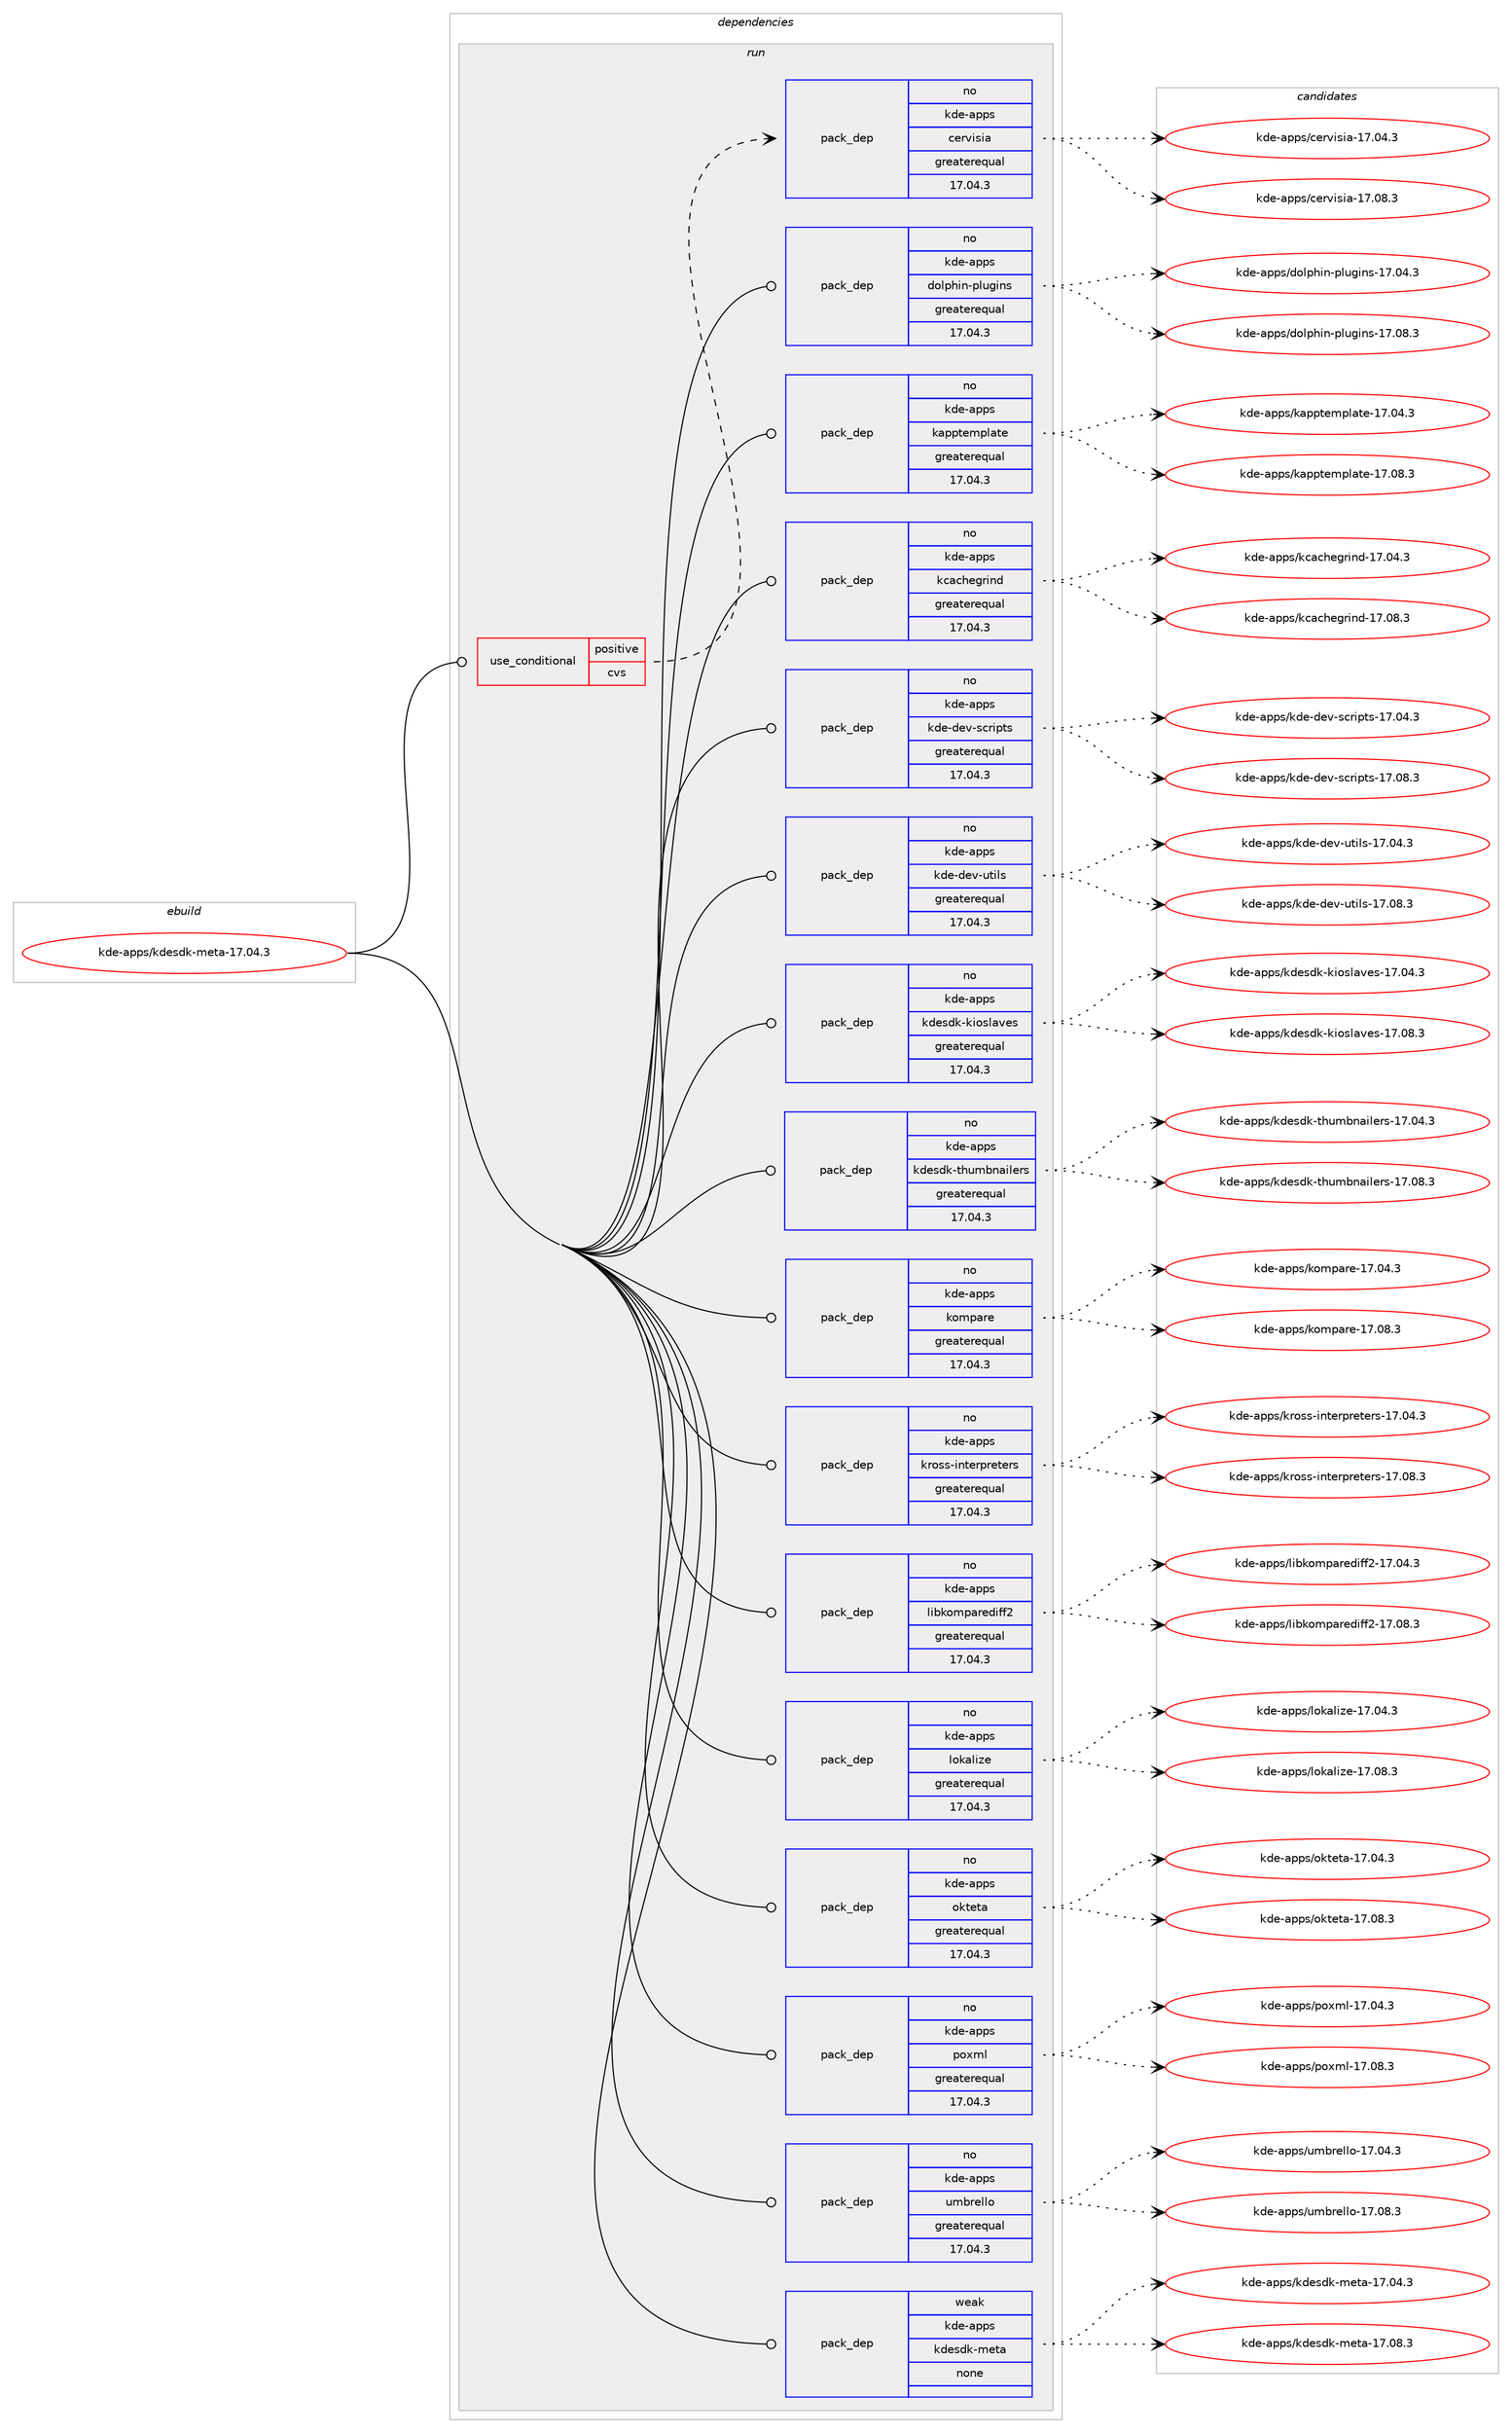 digraph prolog {

# *************
# Graph options
# *************

newrank=true;
concentrate=true;
compound=true;
graph [rankdir=LR,fontname=Helvetica,fontsize=10,ranksep=1.5];#, ranksep=2.5, nodesep=0.2];
edge  [arrowhead=vee];
node  [fontname=Helvetica,fontsize=10];

# **********
# The ebuild
# **********

subgraph cluster_leftcol {
color=gray;
rank=same;
label=<<i>ebuild</i>>;
id [label="kde-apps/kdesdk-meta-17.04.3", color=red, width=4, href="../kde-apps/kdesdk-meta-17.04.3.svg"];
}

# ****************
# The dependencies
# ****************

subgraph cluster_midcol {
color=gray;
label=<<i>dependencies</i>>;
subgraph cluster_compile {
fillcolor="#eeeeee";
style=filled;
label=<<i>compile</i>>;
}
subgraph cluster_compileandrun {
fillcolor="#eeeeee";
style=filled;
label=<<i>compile and run</i>>;
}
subgraph cluster_run {
fillcolor="#eeeeee";
style=filled;
label=<<i>run</i>>;
subgraph cond82721 {
dependency319185 [label=<<TABLE BORDER="0" CELLBORDER="1" CELLSPACING="0" CELLPADDING="4"><TR><TD ROWSPAN="3" CELLPADDING="10">use_conditional</TD></TR><TR><TD>positive</TD></TR><TR><TD>cvs</TD></TR></TABLE>>, shape=none, color=red];
subgraph pack231470 {
dependency319186 [label=<<TABLE BORDER="0" CELLBORDER="1" CELLSPACING="0" CELLPADDING="4" WIDTH="220"><TR><TD ROWSPAN="6" CELLPADDING="30">pack_dep</TD></TR><TR><TD WIDTH="110">no</TD></TR><TR><TD>kde-apps</TD></TR><TR><TD>cervisia</TD></TR><TR><TD>greaterequal</TD></TR><TR><TD>17.04.3</TD></TR></TABLE>>, shape=none, color=blue];
}
dependency319185:e -> dependency319186:w [weight=20,style="dashed",arrowhead="vee"];
}
id:e -> dependency319185:w [weight=20,style="solid",arrowhead="odot"];
subgraph pack231471 {
dependency319187 [label=<<TABLE BORDER="0" CELLBORDER="1" CELLSPACING="0" CELLPADDING="4" WIDTH="220"><TR><TD ROWSPAN="6" CELLPADDING="30">pack_dep</TD></TR><TR><TD WIDTH="110">no</TD></TR><TR><TD>kde-apps</TD></TR><TR><TD>dolphin-plugins</TD></TR><TR><TD>greaterequal</TD></TR><TR><TD>17.04.3</TD></TR></TABLE>>, shape=none, color=blue];
}
id:e -> dependency319187:w [weight=20,style="solid",arrowhead="odot"];
subgraph pack231472 {
dependency319188 [label=<<TABLE BORDER="0" CELLBORDER="1" CELLSPACING="0" CELLPADDING="4" WIDTH="220"><TR><TD ROWSPAN="6" CELLPADDING="30">pack_dep</TD></TR><TR><TD WIDTH="110">no</TD></TR><TR><TD>kde-apps</TD></TR><TR><TD>kapptemplate</TD></TR><TR><TD>greaterequal</TD></TR><TR><TD>17.04.3</TD></TR></TABLE>>, shape=none, color=blue];
}
id:e -> dependency319188:w [weight=20,style="solid",arrowhead="odot"];
subgraph pack231473 {
dependency319189 [label=<<TABLE BORDER="0" CELLBORDER="1" CELLSPACING="0" CELLPADDING="4" WIDTH="220"><TR><TD ROWSPAN="6" CELLPADDING="30">pack_dep</TD></TR><TR><TD WIDTH="110">no</TD></TR><TR><TD>kde-apps</TD></TR><TR><TD>kcachegrind</TD></TR><TR><TD>greaterequal</TD></TR><TR><TD>17.04.3</TD></TR></TABLE>>, shape=none, color=blue];
}
id:e -> dependency319189:w [weight=20,style="solid",arrowhead="odot"];
subgraph pack231474 {
dependency319190 [label=<<TABLE BORDER="0" CELLBORDER="1" CELLSPACING="0" CELLPADDING="4" WIDTH="220"><TR><TD ROWSPAN="6" CELLPADDING="30">pack_dep</TD></TR><TR><TD WIDTH="110">no</TD></TR><TR><TD>kde-apps</TD></TR><TR><TD>kde-dev-scripts</TD></TR><TR><TD>greaterequal</TD></TR><TR><TD>17.04.3</TD></TR></TABLE>>, shape=none, color=blue];
}
id:e -> dependency319190:w [weight=20,style="solid",arrowhead="odot"];
subgraph pack231475 {
dependency319191 [label=<<TABLE BORDER="0" CELLBORDER="1" CELLSPACING="0" CELLPADDING="4" WIDTH="220"><TR><TD ROWSPAN="6" CELLPADDING="30">pack_dep</TD></TR><TR><TD WIDTH="110">no</TD></TR><TR><TD>kde-apps</TD></TR><TR><TD>kde-dev-utils</TD></TR><TR><TD>greaterequal</TD></TR><TR><TD>17.04.3</TD></TR></TABLE>>, shape=none, color=blue];
}
id:e -> dependency319191:w [weight=20,style="solid",arrowhead="odot"];
subgraph pack231476 {
dependency319192 [label=<<TABLE BORDER="0" CELLBORDER="1" CELLSPACING="0" CELLPADDING="4" WIDTH="220"><TR><TD ROWSPAN="6" CELLPADDING="30">pack_dep</TD></TR><TR><TD WIDTH="110">no</TD></TR><TR><TD>kde-apps</TD></TR><TR><TD>kdesdk-kioslaves</TD></TR><TR><TD>greaterequal</TD></TR><TR><TD>17.04.3</TD></TR></TABLE>>, shape=none, color=blue];
}
id:e -> dependency319192:w [weight=20,style="solid",arrowhead="odot"];
subgraph pack231477 {
dependency319193 [label=<<TABLE BORDER="0" CELLBORDER="1" CELLSPACING="0" CELLPADDING="4" WIDTH="220"><TR><TD ROWSPAN="6" CELLPADDING="30">pack_dep</TD></TR><TR><TD WIDTH="110">no</TD></TR><TR><TD>kde-apps</TD></TR><TR><TD>kdesdk-thumbnailers</TD></TR><TR><TD>greaterequal</TD></TR><TR><TD>17.04.3</TD></TR></TABLE>>, shape=none, color=blue];
}
id:e -> dependency319193:w [weight=20,style="solid",arrowhead="odot"];
subgraph pack231478 {
dependency319194 [label=<<TABLE BORDER="0" CELLBORDER="1" CELLSPACING="0" CELLPADDING="4" WIDTH="220"><TR><TD ROWSPAN="6" CELLPADDING="30">pack_dep</TD></TR><TR><TD WIDTH="110">no</TD></TR><TR><TD>kde-apps</TD></TR><TR><TD>kompare</TD></TR><TR><TD>greaterequal</TD></TR><TR><TD>17.04.3</TD></TR></TABLE>>, shape=none, color=blue];
}
id:e -> dependency319194:w [weight=20,style="solid",arrowhead="odot"];
subgraph pack231479 {
dependency319195 [label=<<TABLE BORDER="0" CELLBORDER="1" CELLSPACING="0" CELLPADDING="4" WIDTH="220"><TR><TD ROWSPAN="6" CELLPADDING="30">pack_dep</TD></TR><TR><TD WIDTH="110">no</TD></TR><TR><TD>kde-apps</TD></TR><TR><TD>kross-interpreters</TD></TR><TR><TD>greaterequal</TD></TR><TR><TD>17.04.3</TD></TR></TABLE>>, shape=none, color=blue];
}
id:e -> dependency319195:w [weight=20,style="solid",arrowhead="odot"];
subgraph pack231480 {
dependency319196 [label=<<TABLE BORDER="0" CELLBORDER="1" CELLSPACING="0" CELLPADDING="4" WIDTH="220"><TR><TD ROWSPAN="6" CELLPADDING="30">pack_dep</TD></TR><TR><TD WIDTH="110">no</TD></TR><TR><TD>kde-apps</TD></TR><TR><TD>libkomparediff2</TD></TR><TR><TD>greaterequal</TD></TR><TR><TD>17.04.3</TD></TR></TABLE>>, shape=none, color=blue];
}
id:e -> dependency319196:w [weight=20,style="solid",arrowhead="odot"];
subgraph pack231481 {
dependency319197 [label=<<TABLE BORDER="0" CELLBORDER="1" CELLSPACING="0" CELLPADDING="4" WIDTH="220"><TR><TD ROWSPAN="6" CELLPADDING="30">pack_dep</TD></TR><TR><TD WIDTH="110">no</TD></TR><TR><TD>kde-apps</TD></TR><TR><TD>lokalize</TD></TR><TR><TD>greaterequal</TD></TR><TR><TD>17.04.3</TD></TR></TABLE>>, shape=none, color=blue];
}
id:e -> dependency319197:w [weight=20,style="solid",arrowhead="odot"];
subgraph pack231482 {
dependency319198 [label=<<TABLE BORDER="0" CELLBORDER="1" CELLSPACING="0" CELLPADDING="4" WIDTH="220"><TR><TD ROWSPAN="6" CELLPADDING="30">pack_dep</TD></TR><TR><TD WIDTH="110">no</TD></TR><TR><TD>kde-apps</TD></TR><TR><TD>okteta</TD></TR><TR><TD>greaterequal</TD></TR><TR><TD>17.04.3</TD></TR></TABLE>>, shape=none, color=blue];
}
id:e -> dependency319198:w [weight=20,style="solid",arrowhead="odot"];
subgraph pack231483 {
dependency319199 [label=<<TABLE BORDER="0" CELLBORDER="1" CELLSPACING="0" CELLPADDING="4" WIDTH="220"><TR><TD ROWSPAN="6" CELLPADDING="30">pack_dep</TD></TR><TR><TD WIDTH="110">no</TD></TR><TR><TD>kde-apps</TD></TR><TR><TD>poxml</TD></TR><TR><TD>greaterequal</TD></TR><TR><TD>17.04.3</TD></TR></TABLE>>, shape=none, color=blue];
}
id:e -> dependency319199:w [weight=20,style="solid",arrowhead="odot"];
subgraph pack231484 {
dependency319200 [label=<<TABLE BORDER="0" CELLBORDER="1" CELLSPACING="0" CELLPADDING="4" WIDTH="220"><TR><TD ROWSPAN="6" CELLPADDING="30">pack_dep</TD></TR><TR><TD WIDTH="110">no</TD></TR><TR><TD>kde-apps</TD></TR><TR><TD>umbrello</TD></TR><TR><TD>greaterequal</TD></TR><TR><TD>17.04.3</TD></TR></TABLE>>, shape=none, color=blue];
}
id:e -> dependency319200:w [weight=20,style="solid",arrowhead="odot"];
subgraph pack231485 {
dependency319201 [label=<<TABLE BORDER="0" CELLBORDER="1" CELLSPACING="0" CELLPADDING="4" WIDTH="220"><TR><TD ROWSPAN="6" CELLPADDING="30">pack_dep</TD></TR><TR><TD WIDTH="110">weak</TD></TR><TR><TD>kde-apps</TD></TR><TR><TD>kdesdk-meta</TD></TR><TR><TD>none</TD></TR><TR><TD></TD></TR></TABLE>>, shape=none, color=blue];
}
id:e -> dependency319201:w [weight=20,style="solid",arrowhead="odot"];
}
}

# **************
# The candidates
# **************

subgraph cluster_choices {
rank=same;
color=gray;
label=<<i>candidates</i>>;

subgraph choice231470 {
color=black;
nodesep=1;
choice10710010145971121121154799101114118105115105974549554648524651 [label="kde-apps/cervisia-17.04.3", color=red, width=4,href="../kde-apps/cervisia-17.04.3.svg"];
choice10710010145971121121154799101114118105115105974549554648564651 [label="kde-apps/cervisia-17.08.3", color=red, width=4,href="../kde-apps/cervisia-17.08.3.svg"];
dependency319186:e -> choice10710010145971121121154799101114118105115105974549554648524651:w [style=dotted,weight="100"];
dependency319186:e -> choice10710010145971121121154799101114118105115105974549554648564651:w [style=dotted,weight="100"];
}
subgraph choice231471 {
color=black;
nodesep=1;
choice107100101459711211211547100111108112104105110451121081171031051101154549554648524651 [label="kde-apps/dolphin-plugins-17.04.3", color=red, width=4,href="../kde-apps/dolphin-plugins-17.04.3.svg"];
choice107100101459711211211547100111108112104105110451121081171031051101154549554648564651 [label="kde-apps/dolphin-plugins-17.08.3", color=red, width=4,href="../kde-apps/dolphin-plugins-17.08.3.svg"];
dependency319187:e -> choice107100101459711211211547100111108112104105110451121081171031051101154549554648524651:w [style=dotted,weight="100"];
dependency319187:e -> choice107100101459711211211547100111108112104105110451121081171031051101154549554648564651:w [style=dotted,weight="100"];
}
subgraph choice231472 {
color=black;
nodesep=1;
choice10710010145971121121154710797112112116101109112108971161014549554648524651 [label="kde-apps/kapptemplate-17.04.3", color=red, width=4,href="../kde-apps/kapptemplate-17.04.3.svg"];
choice10710010145971121121154710797112112116101109112108971161014549554648564651 [label="kde-apps/kapptemplate-17.08.3", color=red, width=4,href="../kde-apps/kapptemplate-17.08.3.svg"];
dependency319188:e -> choice10710010145971121121154710797112112116101109112108971161014549554648524651:w [style=dotted,weight="100"];
dependency319188:e -> choice10710010145971121121154710797112112116101109112108971161014549554648564651:w [style=dotted,weight="100"];
}
subgraph choice231473 {
color=black;
nodesep=1;
choice1071001014597112112115471079997991041011031141051101004549554648524651 [label="kde-apps/kcachegrind-17.04.3", color=red, width=4,href="../kde-apps/kcachegrind-17.04.3.svg"];
choice1071001014597112112115471079997991041011031141051101004549554648564651 [label="kde-apps/kcachegrind-17.08.3", color=red, width=4,href="../kde-apps/kcachegrind-17.08.3.svg"];
dependency319189:e -> choice1071001014597112112115471079997991041011031141051101004549554648524651:w [style=dotted,weight="100"];
dependency319189:e -> choice1071001014597112112115471079997991041011031141051101004549554648564651:w [style=dotted,weight="100"];
}
subgraph choice231474 {
color=black;
nodesep=1;
choice1071001014597112112115471071001014510010111845115991141051121161154549554648524651 [label="kde-apps/kde-dev-scripts-17.04.3", color=red, width=4,href="../kde-apps/kde-dev-scripts-17.04.3.svg"];
choice1071001014597112112115471071001014510010111845115991141051121161154549554648564651 [label="kde-apps/kde-dev-scripts-17.08.3", color=red, width=4,href="../kde-apps/kde-dev-scripts-17.08.3.svg"];
dependency319190:e -> choice1071001014597112112115471071001014510010111845115991141051121161154549554648524651:w [style=dotted,weight="100"];
dependency319190:e -> choice1071001014597112112115471071001014510010111845115991141051121161154549554648564651:w [style=dotted,weight="100"];
}
subgraph choice231475 {
color=black;
nodesep=1;
choice10710010145971121121154710710010145100101118451171161051081154549554648524651 [label="kde-apps/kde-dev-utils-17.04.3", color=red, width=4,href="../kde-apps/kde-dev-utils-17.04.3.svg"];
choice10710010145971121121154710710010145100101118451171161051081154549554648564651 [label="kde-apps/kde-dev-utils-17.08.3", color=red, width=4,href="../kde-apps/kde-dev-utils-17.08.3.svg"];
dependency319191:e -> choice10710010145971121121154710710010145100101118451171161051081154549554648524651:w [style=dotted,weight="100"];
dependency319191:e -> choice10710010145971121121154710710010145100101118451171161051081154549554648564651:w [style=dotted,weight="100"];
}
subgraph choice231476 {
color=black;
nodesep=1;
choice10710010145971121121154710710010111510010745107105111115108971181011154549554648524651 [label="kde-apps/kdesdk-kioslaves-17.04.3", color=red, width=4,href="../kde-apps/kdesdk-kioslaves-17.04.3.svg"];
choice10710010145971121121154710710010111510010745107105111115108971181011154549554648564651 [label="kde-apps/kdesdk-kioslaves-17.08.3", color=red, width=4,href="../kde-apps/kdesdk-kioslaves-17.08.3.svg"];
dependency319192:e -> choice10710010145971121121154710710010111510010745107105111115108971181011154549554648524651:w [style=dotted,weight="100"];
dependency319192:e -> choice10710010145971121121154710710010111510010745107105111115108971181011154549554648564651:w [style=dotted,weight="100"];
}
subgraph choice231477 {
color=black;
nodesep=1;
choice1071001014597112112115471071001011151001074511610411710998110971051081011141154549554648524651 [label="kde-apps/kdesdk-thumbnailers-17.04.3", color=red, width=4,href="../kde-apps/kdesdk-thumbnailers-17.04.3.svg"];
choice1071001014597112112115471071001011151001074511610411710998110971051081011141154549554648564651 [label="kde-apps/kdesdk-thumbnailers-17.08.3", color=red, width=4,href="../kde-apps/kdesdk-thumbnailers-17.08.3.svg"];
dependency319193:e -> choice1071001014597112112115471071001011151001074511610411710998110971051081011141154549554648524651:w [style=dotted,weight="100"];
dependency319193:e -> choice1071001014597112112115471071001011151001074511610411710998110971051081011141154549554648564651:w [style=dotted,weight="100"];
}
subgraph choice231478 {
color=black;
nodesep=1;
choice107100101459711211211547107111109112971141014549554648524651 [label="kde-apps/kompare-17.04.3", color=red, width=4,href="../kde-apps/kompare-17.04.3.svg"];
choice107100101459711211211547107111109112971141014549554648564651 [label="kde-apps/kompare-17.08.3", color=red, width=4,href="../kde-apps/kompare-17.08.3.svg"];
dependency319194:e -> choice107100101459711211211547107111109112971141014549554648524651:w [style=dotted,weight="100"];
dependency319194:e -> choice107100101459711211211547107111109112971141014549554648564651:w [style=dotted,weight="100"];
}
subgraph choice231479 {
color=black;
nodesep=1;
choice107100101459711211211547107114111115115451051101161011141121141011161011141154549554648524651 [label="kde-apps/kross-interpreters-17.04.3", color=red, width=4,href="../kde-apps/kross-interpreters-17.04.3.svg"];
choice107100101459711211211547107114111115115451051101161011141121141011161011141154549554648564651 [label="kde-apps/kross-interpreters-17.08.3", color=red, width=4,href="../kde-apps/kross-interpreters-17.08.3.svg"];
dependency319195:e -> choice107100101459711211211547107114111115115451051101161011141121141011161011141154549554648524651:w [style=dotted,weight="100"];
dependency319195:e -> choice107100101459711211211547107114111115115451051101161011141121141011161011141154549554648564651:w [style=dotted,weight="100"];
}
subgraph choice231480 {
color=black;
nodesep=1;
choice1071001014597112112115471081059810711110911297114101100105102102504549554648524651 [label="kde-apps/libkomparediff2-17.04.3", color=red, width=4,href="../kde-apps/libkomparediff2-17.04.3.svg"];
choice1071001014597112112115471081059810711110911297114101100105102102504549554648564651 [label="kde-apps/libkomparediff2-17.08.3", color=red, width=4,href="../kde-apps/libkomparediff2-17.08.3.svg"];
dependency319196:e -> choice1071001014597112112115471081059810711110911297114101100105102102504549554648524651:w [style=dotted,weight="100"];
dependency319196:e -> choice1071001014597112112115471081059810711110911297114101100105102102504549554648564651:w [style=dotted,weight="100"];
}
subgraph choice231481 {
color=black;
nodesep=1;
choice107100101459711211211547108111107971081051221014549554648524651 [label="kde-apps/lokalize-17.04.3", color=red, width=4,href="../kde-apps/lokalize-17.04.3.svg"];
choice107100101459711211211547108111107971081051221014549554648564651 [label="kde-apps/lokalize-17.08.3", color=red, width=4,href="../kde-apps/lokalize-17.08.3.svg"];
dependency319197:e -> choice107100101459711211211547108111107971081051221014549554648524651:w [style=dotted,weight="100"];
dependency319197:e -> choice107100101459711211211547108111107971081051221014549554648564651:w [style=dotted,weight="100"];
}
subgraph choice231482 {
color=black;
nodesep=1;
choice107100101459711211211547111107116101116974549554648524651 [label="kde-apps/okteta-17.04.3", color=red, width=4,href="../kde-apps/okteta-17.04.3.svg"];
choice107100101459711211211547111107116101116974549554648564651 [label="kde-apps/okteta-17.08.3", color=red, width=4,href="../kde-apps/okteta-17.08.3.svg"];
dependency319198:e -> choice107100101459711211211547111107116101116974549554648524651:w [style=dotted,weight="100"];
dependency319198:e -> choice107100101459711211211547111107116101116974549554648564651:w [style=dotted,weight="100"];
}
subgraph choice231483 {
color=black;
nodesep=1;
choice1071001014597112112115471121111201091084549554648524651 [label="kde-apps/poxml-17.04.3", color=red, width=4,href="../kde-apps/poxml-17.04.3.svg"];
choice1071001014597112112115471121111201091084549554648564651 [label="kde-apps/poxml-17.08.3", color=red, width=4,href="../kde-apps/poxml-17.08.3.svg"];
dependency319199:e -> choice1071001014597112112115471121111201091084549554648524651:w [style=dotted,weight="100"];
dependency319199:e -> choice1071001014597112112115471121111201091084549554648564651:w [style=dotted,weight="100"];
}
subgraph choice231484 {
color=black;
nodesep=1;
choice107100101459711211211547117109981141011081081114549554648524651 [label="kde-apps/umbrello-17.04.3", color=red, width=4,href="../kde-apps/umbrello-17.04.3.svg"];
choice107100101459711211211547117109981141011081081114549554648564651 [label="kde-apps/umbrello-17.08.3", color=red, width=4,href="../kde-apps/umbrello-17.08.3.svg"];
dependency319200:e -> choice107100101459711211211547117109981141011081081114549554648524651:w [style=dotted,weight="100"];
dependency319200:e -> choice107100101459711211211547117109981141011081081114549554648564651:w [style=dotted,weight="100"];
}
subgraph choice231485 {
color=black;
nodesep=1;
choice10710010145971121121154710710010111510010745109101116974549554648524651 [label="kde-apps/kdesdk-meta-17.04.3", color=red, width=4,href="../kde-apps/kdesdk-meta-17.04.3.svg"];
choice10710010145971121121154710710010111510010745109101116974549554648564651 [label="kde-apps/kdesdk-meta-17.08.3", color=red, width=4,href="../kde-apps/kdesdk-meta-17.08.3.svg"];
dependency319201:e -> choice10710010145971121121154710710010111510010745109101116974549554648524651:w [style=dotted,weight="100"];
dependency319201:e -> choice10710010145971121121154710710010111510010745109101116974549554648564651:w [style=dotted,weight="100"];
}
}

}

